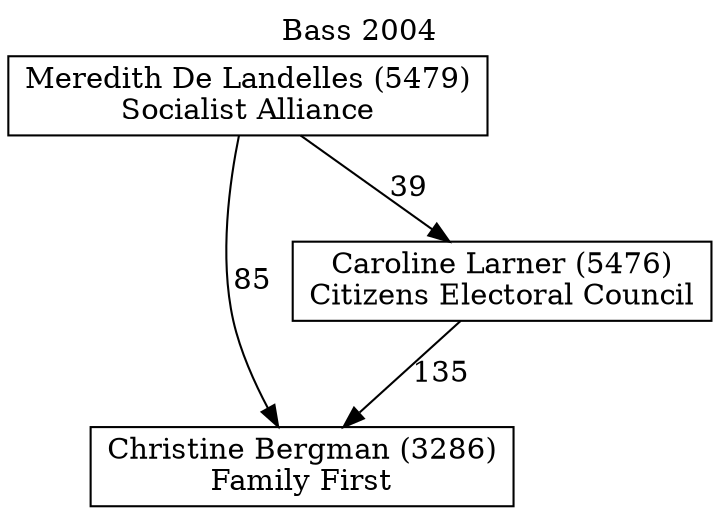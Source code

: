 // House preference flow
digraph "Christine Bergman (3286)_Bass_2004" {
	graph [label="Bass 2004" labelloc=t mclimit=10]
	node [shape=box]
	"Christine Bergman (3286)" [label="Christine Bergman (3286)
Family First"]
	"Caroline Larner (5476)" [label="Caroline Larner (5476)
Citizens Electoral Council"]
	"Meredith De Landelles (5479)" [label="Meredith De Landelles (5479)
Socialist Alliance"]
	"Caroline Larner (5476)" -> "Christine Bergman (3286)" [label=135]
	"Meredith De Landelles (5479)" -> "Caroline Larner (5476)" [label=39]
	"Meredith De Landelles (5479)" -> "Christine Bergman (3286)" [label=85]
}
